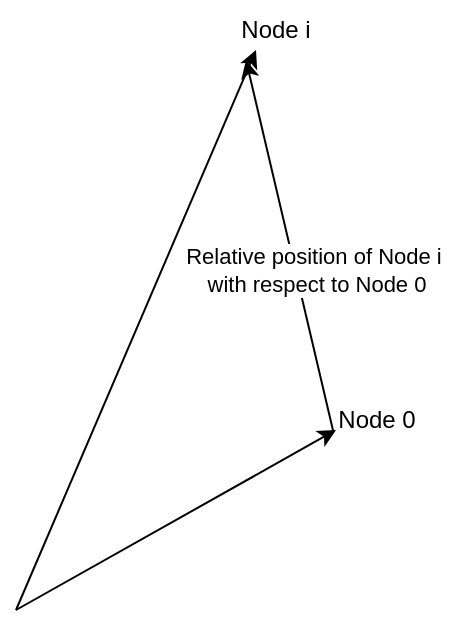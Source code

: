 <mxfile version="27.0.9">
  <diagram name="Page-1" id="tF50__1cndDhcfRgyhJq">
    <mxGraphModel dx="659" dy="567" grid="1" gridSize="10" guides="1" tooltips="1" connect="1" arrows="1" fold="1" page="1" pageScale="1" pageWidth="850" pageHeight="1100" math="0" shadow="0">
      <root>
        <mxCell id="0" />
        <mxCell id="1" parent="0" />
        <mxCell id="bIweIe6X9d-YG-j1MQeY-1" value="" style="endArrow=classic;html=1;rounded=0;" edge="1" parent="1">
          <mxGeometry width="50" height="50" relative="1" as="geometry">
            <mxPoint x="390" y="840" as="sourcePoint" />
            <mxPoint x="550" y="750" as="targetPoint" />
          </mxGeometry>
        </mxCell>
        <mxCell id="bIweIe6X9d-YG-j1MQeY-2" value="Node 0" style="text;html=1;align=center;verticalAlign=middle;resizable=0;points=[];autosize=1;strokeColor=none;fillColor=none;" vertex="1" parent="1">
          <mxGeometry x="540" y="730" width="60" height="30" as="geometry" />
        </mxCell>
        <mxCell id="bIweIe6X9d-YG-j1MQeY-3" value="" style="endArrow=classic;html=1;rounded=0;" edge="1" parent="1">
          <mxGeometry width="50" height="50" relative="1" as="geometry">
            <mxPoint x="390" y="840" as="sourcePoint" />
            <mxPoint x="510" y="560" as="targetPoint" />
          </mxGeometry>
        </mxCell>
        <mxCell id="bIweIe6X9d-YG-j1MQeY-4" value="Node i" style="text;html=1;align=center;verticalAlign=middle;whiteSpace=wrap;rounded=0;" vertex="1" parent="1">
          <mxGeometry x="490" y="535" width="60" height="30" as="geometry" />
        </mxCell>
        <mxCell id="bIweIe6X9d-YG-j1MQeY-5" value="" style="endArrow=classic;html=1;rounded=0;exitX=0.144;exitY=0.69;exitDx=0;exitDy=0;exitPerimeter=0;entryX=0.25;entryY=1;entryDx=0;entryDy=0;" edge="1" parent="1" source="bIweIe6X9d-YG-j1MQeY-2" target="bIweIe6X9d-YG-j1MQeY-4">
          <mxGeometry width="50" height="50" relative="1" as="geometry">
            <mxPoint x="540" y="730" as="sourcePoint" />
            <mxPoint x="590" y="680" as="targetPoint" />
          </mxGeometry>
        </mxCell>
        <mxCell id="bIweIe6X9d-YG-j1MQeY-6" value="Relative position of Node i&amp;nbsp;&lt;div&gt;with respect to Node 0&lt;/div&gt;" style="edgeLabel;html=1;align=center;verticalAlign=middle;resizable=0;points=[];" vertex="1" connectable="0" parent="bIweIe6X9d-YG-j1MQeY-5">
          <mxGeometry x="0.13" y="-2" relative="1" as="geometry">
            <mxPoint x="14" y="25" as="offset" />
          </mxGeometry>
        </mxCell>
      </root>
    </mxGraphModel>
  </diagram>
</mxfile>
